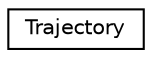 digraph "Graphical Class Hierarchy"
{
  edge [fontname="Helvetica",fontsize="10",labelfontname="Helvetica",labelfontsize="10"];
  node [fontname="Helvetica",fontsize="10",shape=record];
  rankdir="LR";
  Node0 [label="Trajectory",height=0.2,width=0.4,color="black", fillcolor="white", style="filled",URL="$class_trajectory.html"];
}
